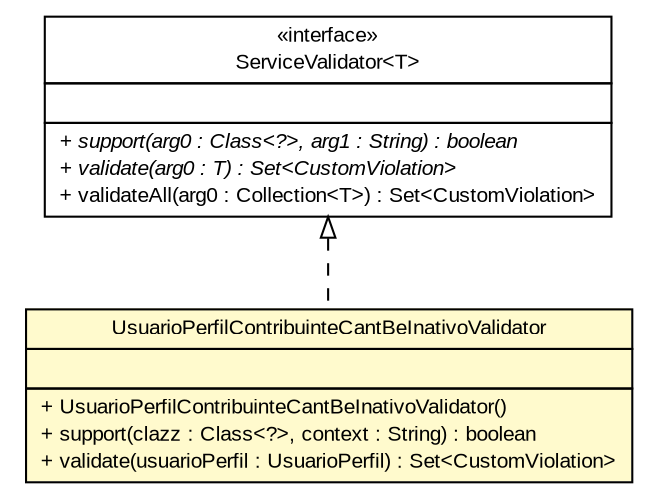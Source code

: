 #!/usr/local/bin/dot
#
# Class diagram 
# Generated by UMLGraph version R5_6 (http://www.umlgraph.org/)
#

digraph G {
	edge [fontname="arial",fontsize=10,labelfontname="arial",labelfontsize=10];
	node [fontname="arial",fontsize=10,shape=plaintext];
	nodesep=0.25;
	ranksep=0.5;
	// br.gov.to.sefaz.seg.business.gestao.service.validator.UsuarioPerfilContribuinteCantBeInativoValidator
	c41659 [label=<<table title="br.gov.to.sefaz.seg.business.gestao.service.validator.UsuarioPerfilContribuinteCantBeInativoValidator" border="0" cellborder="1" cellspacing="0" cellpadding="2" port="p" bgcolor="lemonChiffon" href="./UsuarioPerfilContribuinteCantBeInativoValidator.html">
		<tr><td><table border="0" cellspacing="0" cellpadding="1">
<tr><td align="center" balign="center"> UsuarioPerfilContribuinteCantBeInativoValidator </td></tr>
		</table></td></tr>
		<tr><td><table border="0" cellspacing="0" cellpadding="1">
<tr><td align="left" balign="left">  </td></tr>
		</table></td></tr>
		<tr><td><table border="0" cellspacing="0" cellpadding="1">
<tr><td align="left" balign="left"> + UsuarioPerfilContribuinteCantBeInativoValidator() </td></tr>
<tr><td align="left" balign="left"> + support(clazz : Class&lt;?&gt;, context : String) : boolean </td></tr>
<tr><td align="left" balign="left"> + validate(usuarioPerfil : UsuarioPerfil) : Set&lt;CustomViolation&gt; </td></tr>
		</table></td></tr>
		</table>>, URL="./UsuarioPerfilContribuinteCantBeInativoValidator.html", fontname="arial", fontcolor="black", fontsize=10.0];
	//br.gov.to.sefaz.seg.business.gestao.service.validator.UsuarioPerfilContribuinteCantBeInativoValidator implements br.gov.to.sefaz.business.service.validation.ServiceValidator<T>
	c41743:p -> c41659:p [dir=back,arrowtail=empty,style=dashed];
	// br.gov.to.sefaz.business.service.validation.ServiceValidator<T>
	c41743 [label=<<table title="br.gov.to.sefaz.business.service.validation.ServiceValidator" border="0" cellborder="1" cellspacing="0" cellpadding="2" port="p" href="http://java.sun.com/j2se/1.4.2/docs/api/br/gov/to/sefaz/business/service/validation/ServiceValidator.html">
		<tr><td><table border="0" cellspacing="0" cellpadding="1">
<tr><td align="center" balign="center"> &#171;interface&#187; </td></tr>
<tr><td align="center" balign="center"> ServiceValidator&lt;T&gt; </td></tr>
		</table></td></tr>
		<tr><td><table border="0" cellspacing="0" cellpadding="1">
<tr><td align="left" balign="left">  </td></tr>
		</table></td></tr>
		<tr><td><table border="0" cellspacing="0" cellpadding="1">
<tr><td align="left" balign="left"><font face="arial italic" point-size="10.0"> + support(arg0 : Class&lt;?&gt;, arg1 : String) : boolean </font></td></tr>
<tr><td align="left" balign="left"><font face="arial italic" point-size="10.0"> + validate(arg0 : T) : Set&lt;CustomViolation&gt; </font></td></tr>
<tr><td align="left" balign="left"> + validateAll(arg0 : Collection&lt;T&gt;) : Set&lt;CustomViolation&gt; </td></tr>
		</table></td></tr>
		</table>>, URL="http://java.sun.com/j2se/1.4.2/docs/api/br/gov/to/sefaz/business/service/validation/ServiceValidator.html", fontname="arial", fontcolor="black", fontsize=10.0];
}

